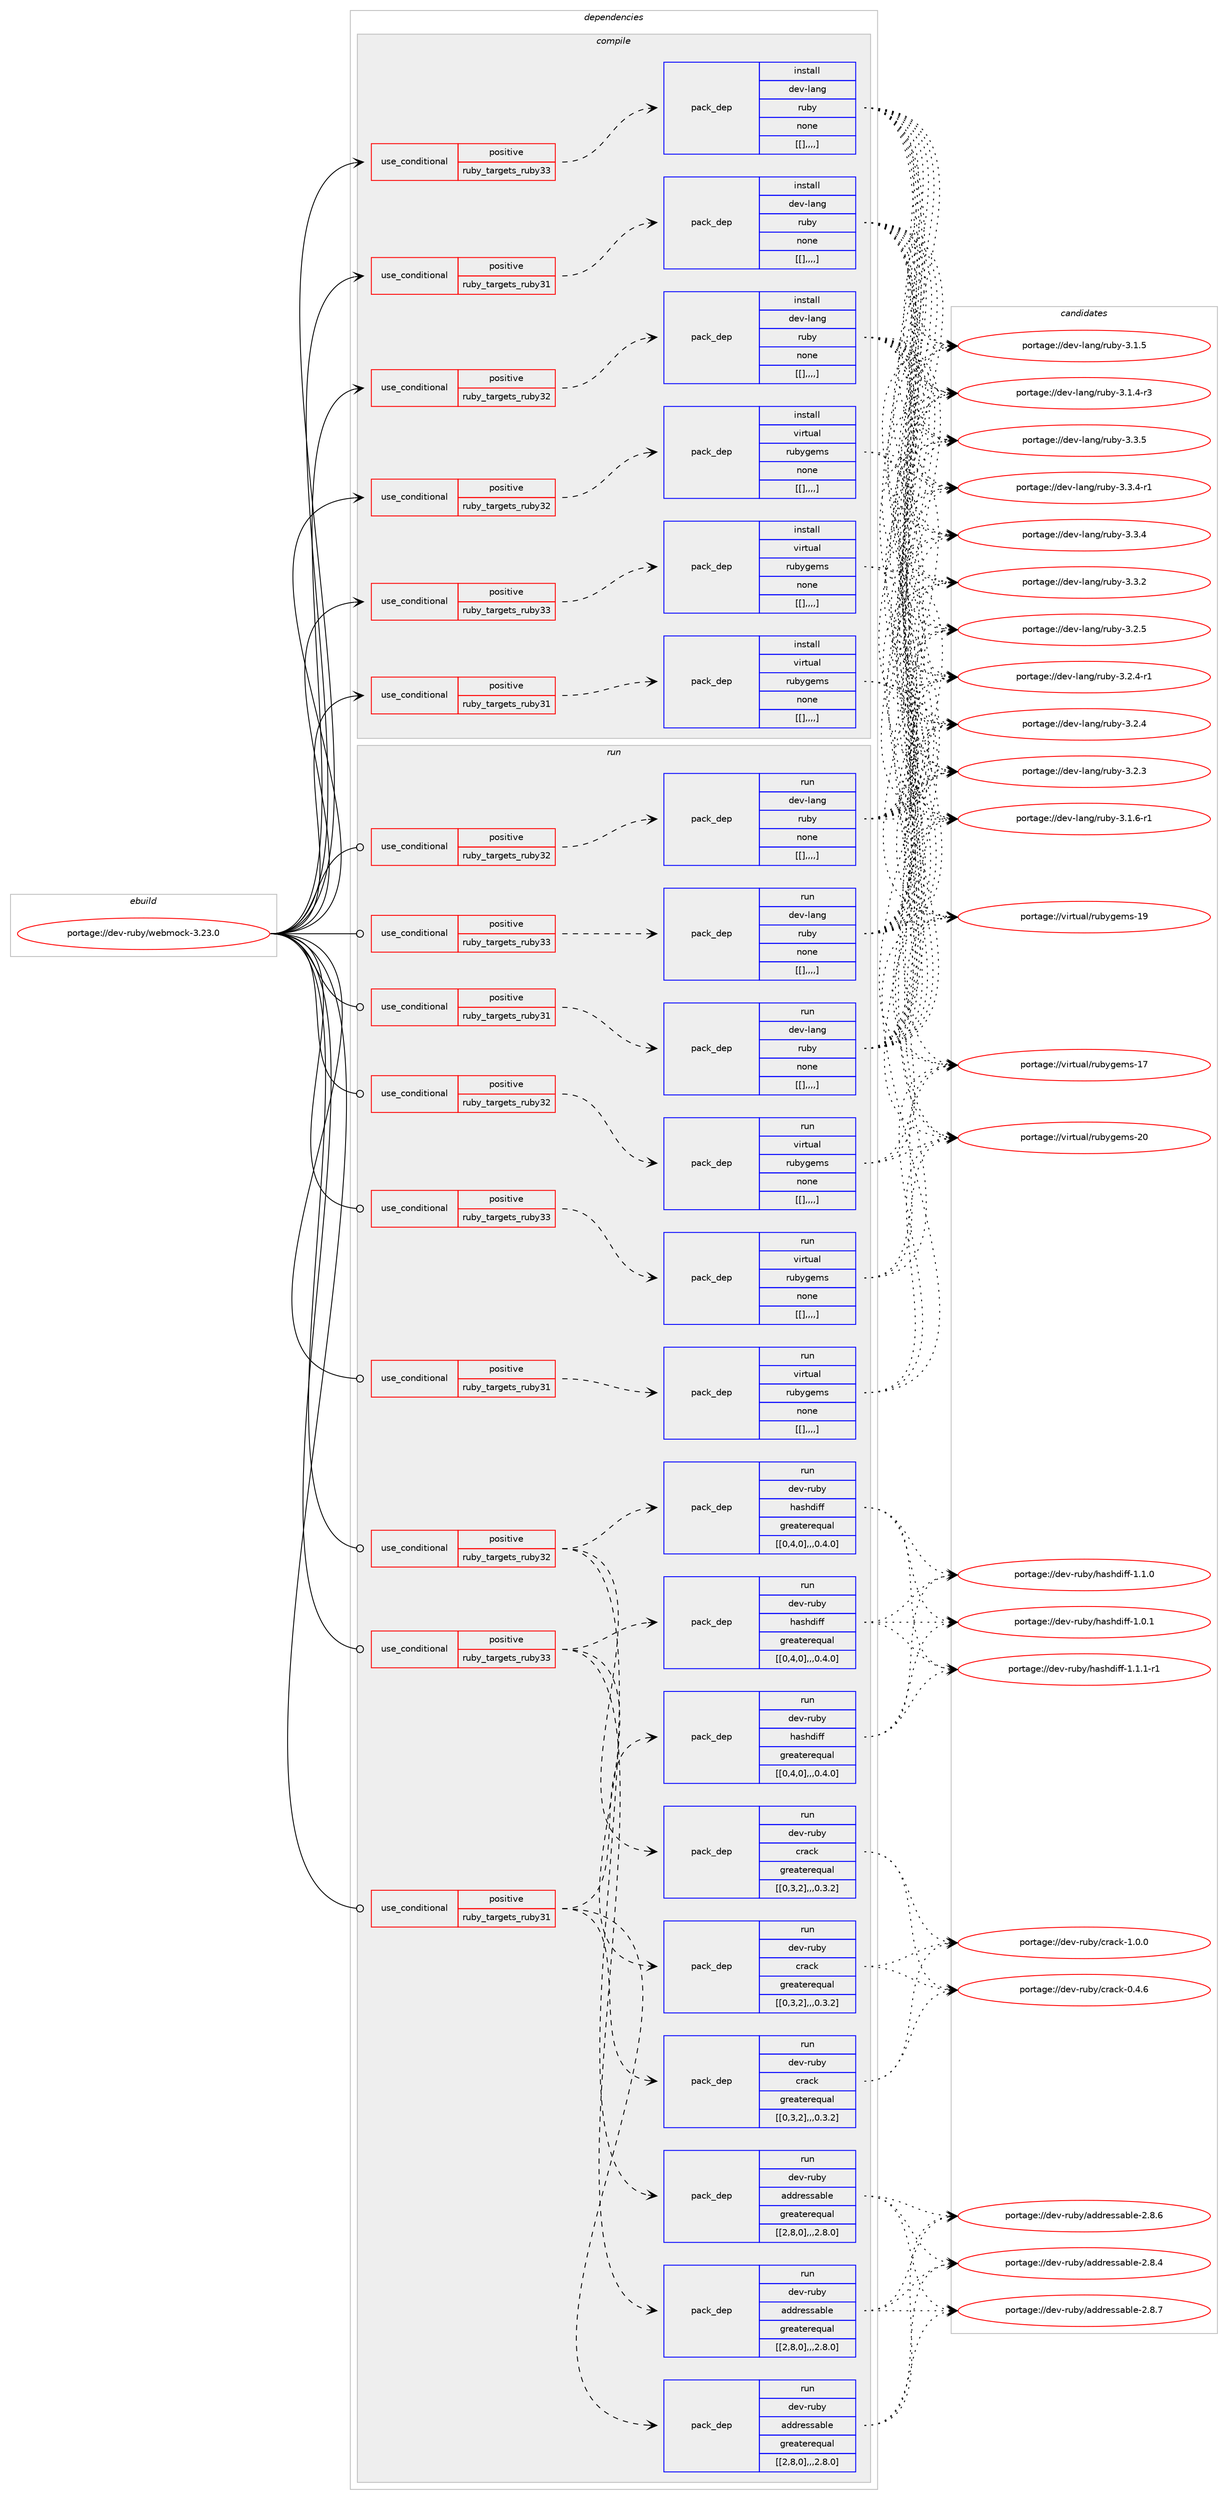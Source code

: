 digraph prolog {

# *************
# Graph options
# *************

newrank=true;
concentrate=true;
compound=true;
graph [rankdir=LR,fontname=Helvetica,fontsize=10,ranksep=1.5];#, ranksep=2.5, nodesep=0.2];
edge  [arrowhead=vee];
node  [fontname=Helvetica,fontsize=10];

# **********
# The ebuild
# **********

subgraph cluster_leftcol {
color=gray;
label=<<i>ebuild</i>>;
id [label="portage://dev-ruby/webmock-3.23.0", color=red, width=4, href="../dev-ruby/webmock-3.23.0.svg"];
}

# ****************
# The dependencies
# ****************

subgraph cluster_midcol {
color=gray;
label=<<i>dependencies</i>>;
subgraph cluster_compile {
fillcolor="#eeeeee";
style=filled;
label=<<i>compile</i>>;
subgraph cond62970 {
dependency218879 [label=<<TABLE BORDER="0" CELLBORDER="1" CELLSPACING="0" CELLPADDING="4"><TR><TD ROWSPAN="3" CELLPADDING="10">use_conditional</TD></TR><TR><TD>positive</TD></TR><TR><TD>ruby_targets_ruby31</TD></TR></TABLE>>, shape=none, color=red];
subgraph pack154426 {
dependency218961 [label=<<TABLE BORDER="0" CELLBORDER="1" CELLSPACING="0" CELLPADDING="4" WIDTH="220"><TR><TD ROWSPAN="6" CELLPADDING="30">pack_dep</TD></TR><TR><TD WIDTH="110">install</TD></TR><TR><TD>dev-lang</TD></TR><TR><TD>ruby</TD></TR><TR><TD>none</TD></TR><TR><TD>[[],,,,]</TD></TR></TABLE>>, shape=none, color=blue];
}
dependency218879:e -> dependency218961:w [weight=20,style="dashed",arrowhead="vee"];
}
id:e -> dependency218879:w [weight=20,style="solid",arrowhead="vee"];
subgraph cond63031 {
dependency219032 [label=<<TABLE BORDER="0" CELLBORDER="1" CELLSPACING="0" CELLPADDING="4"><TR><TD ROWSPAN="3" CELLPADDING="10">use_conditional</TD></TR><TR><TD>positive</TD></TR><TR><TD>ruby_targets_ruby31</TD></TR></TABLE>>, shape=none, color=red];
subgraph pack154512 {
dependency219051 [label=<<TABLE BORDER="0" CELLBORDER="1" CELLSPACING="0" CELLPADDING="4" WIDTH="220"><TR><TD ROWSPAN="6" CELLPADDING="30">pack_dep</TD></TR><TR><TD WIDTH="110">install</TD></TR><TR><TD>virtual</TD></TR><TR><TD>rubygems</TD></TR><TR><TD>none</TD></TR><TR><TD>[[],,,,]</TD></TR></TABLE>>, shape=none, color=blue];
}
dependency219032:e -> dependency219051:w [weight=20,style="dashed",arrowhead="vee"];
}
id:e -> dependency219032:w [weight=20,style="solid",arrowhead="vee"];
subgraph cond63077 {
dependency219150 [label=<<TABLE BORDER="0" CELLBORDER="1" CELLSPACING="0" CELLPADDING="4"><TR><TD ROWSPAN="3" CELLPADDING="10">use_conditional</TD></TR><TR><TD>positive</TD></TR><TR><TD>ruby_targets_ruby32</TD></TR></TABLE>>, shape=none, color=red];
subgraph pack154580 {
dependency219173 [label=<<TABLE BORDER="0" CELLBORDER="1" CELLSPACING="0" CELLPADDING="4" WIDTH="220"><TR><TD ROWSPAN="6" CELLPADDING="30">pack_dep</TD></TR><TR><TD WIDTH="110">install</TD></TR><TR><TD>dev-lang</TD></TR><TR><TD>ruby</TD></TR><TR><TD>none</TD></TR><TR><TD>[[],,,,]</TD></TR></TABLE>>, shape=none, color=blue];
}
dependency219150:e -> dependency219173:w [weight=20,style="dashed",arrowhead="vee"];
}
id:e -> dependency219150:w [weight=20,style="solid",arrowhead="vee"];
subgraph cond63116 {
dependency219176 [label=<<TABLE BORDER="0" CELLBORDER="1" CELLSPACING="0" CELLPADDING="4"><TR><TD ROWSPAN="3" CELLPADDING="10">use_conditional</TD></TR><TR><TD>positive</TD></TR><TR><TD>ruby_targets_ruby32</TD></TR></TABLE>>, shape=none, color=red];
subgraph pack154584 {
dependency219198 [label=<<TABLE BORDER="0" CELLBORDER="1" CELLSPACING="0" CELLPADDING="4" WIDTH="220"><TR><TD ROWSPAN="6" CELLPADDING="30">pack_dep</TD></TR><TR><TD WIDTH="110">install</TD></TR><TR><TD>virtual</TD></TR><TR><TD>rubygems</TD></TR><TR><TD>none</TD></TR><TR><TD>[[],,,,]</TD></TR></TABLE>>, shape=none, color=blue];
}
dependency219176:e -> dependency219198:w [weight=20,style="dashed",arrowhead="vee"];
}
id:e -> dependency219176:w [weight=20,style="solid",arrowhead="vee"];
subgraph cond63134 {
dependency219248 [label=<<TABLE BORDER="0" CELLBORDER="1" CELLSPACING="0" CELLPADDING="4"><TR><TD ROWSPAN="3" CELLPADDING="10">use_conditional</TD></TR><TR><TD>positive</TD></TR><TR><TD>ruby_targets_ruby33</TD></TR></TABLE>>, shape=none, color=red];
subgraph pack154615 {
dependency219252 [label=<<TABLE BORDER="0" CELLBORDER="1" CELLSPACING="0" CELLPADDING="4" WIDTH="220"><TR><TD ROWSPAN="6" CELLPADDING="30">pack_dep</TD></TR><TR><TD WIDTH="110">install</TD></TR><TR><TD>dev-lang</TD></TR><TR><TD>ruby</TD></TR><TR><TD>none</TD></TR><TR><TD>[[],,,,]</TD></TR></TABLE>>, shape=none, color=blue];
}
dependency219248:e -> dependency219252:w [weight=20,style="dashed",arrowhead="vee"];
}
id:e -> dependency219248:w [weight=20,style="solid",arrowhead="vee"];
subgraph cond63176 {
dependency219293 [label=<<TABLE BORDER="0" CELLBORDER="1" CELLSPACING="0" CELLPADDING="4"><TR><TD ROWSPAN="3" CELLPADDING="10">use_conditional</TD></TR><TR><TD>positive</TD></TR><TR><TD>ruby_targets_ruby33</TD></TR></TABLE>>, shape=none, color=red];
subgraph pack154638 {
dependency219354 [label=<<TABLE BORDER="0" CELLBORDER="1" CELLSPACING="0" CELLPADDING="4" WIDTH="220"><TR><TD ROWSPAN="6" CELLPADDING="30">pack_dep</TD></TR><TR><TD WIDTH="110">install</TD></TR><TR><TD>virtual</TD></TR><TR><TD>rubygems</TD></TR><TR><TD>none</TD></TR><TR><TD>[[],,,,]</TD></TR></TABLE>>, shape=none, color=blue];
}
dependency219293:e -> dependency219354:w [weight=20,style="dashed",arrowhead="vee"];
}
id:e -> dependency219293:w [weight=20,style="solid",arrowhead="vee"];
}
subgraph cluster_compileandrun {
fillcolor="#eeeeee";
style=filled;
label=<<i>compile and run</i>>;
}
subgraph cluster_run {
fillcolor="#eeeeee";
style=filled;
label=<<i>run</i>>;
subgraph cond63220 {
dependency219381 [label=<<TABLE BORDER="0" CELLBORDER="1" CELLSPACING="0" CELLPADDING="4"><TR><TD ROWSPAN="3" CELLPADDING="10">use_conditional</TD></TR><TR><TD>positive</TD></TR><TR><TD>ruby_targets_ruby31</TD></TR></TABLE>>, shape=none, color=red];
subgraph pack154775 {
dependency219556 [label=<<TABLE BORDER="0" CELLBORDER="1" CELLSPACING="0" CELLPADDING="4" WIDTH="220"><TR><TD ROWSPAN="6" CELLPADDING="30">pack_dep</TD></TR><TR><TD WIDTH="110">run</TD></TR><TR><TD>dev-lang</TD></TR><TR><TD>ruby</TD></TR><TR><TD>none</TD></TR><TR><TD>[[],,,,]</TD></TR></TABLE>>, shape=none, color=blue];
}
dependency219381:e -> dependency219556:w [weight=20,style="dashed",arrowhead="vee"];
}
id:e -> dependency219381:w [weight=20,style="solid",arrowhead="odot"];
subgraph cond63303 {
dependency219666 [label=<<TABLE BORDER="0" CELLBORDER="1" CELLSPACING="0" CELLPADDING="4"><TR><TD ROWSPAN="3" CELLPADDING="10">use_conditional</TD></TR><TR><TD>positive</TD></TR><TR><TD>ruby_targets_ruby31</TD></TR></TABLE>>, shape=none, color=red];
subgraph pack154852 {
dependency219689 [label=<<TABLE BORDER="0" CELLBORDER="1" CELLSPACING="0" CELLPADDING="4" WIDTH="220"><TR><TD ROWSPAN="6" CELLPADDING="30">pack_dep</TD></TR><TR><TD WIDTH="110">run</TD></TR><TR><TD>dev-ruby</TD></TR><TR><TD>addressable</TD></TR><TR><TD>greaterequal</TD></TR><TR><TD>[[2,8,0],,,2.8.0]</TD></TR></TABLE>>, shape=none, color=blue];
}
dependency219666:e -> dependency219689:w [weight=20,style="dashed",arrowhead="vee"];
subgraph pack154890 {
dependency219778 [label=<<TABLE BORDER="0" CELLBORDER="1" CELLSPACING="0" CELLPADDING="4" WIDTH="220"><TR><TD ROWSPAN="6" CELLPADDING="30">pack_dep</TD></TR><TR><TD WIDTH="110">run</TD></TR><TR><TD>dev-ruby</TD></TR><TR><TD>crack</TD></TR><TR><TD>greaterequal</TD></TR><TR><TD>[[0,3,2],,,0.3.2]</TD></TR></TABLE>>, shape=none, color=blue];
}
dependency219666:e -> dependency219778:w [weight=20,style="dashed",arrowhead="vee"];
subgraph pack154930 {
dependency219836 [label=<<TABLE BORDER="0" CELLBORDER="1" CELLSPACING="0" CELLPADDING="4" WIDTH="220"><TR><TD ROWSPAN="6" CELLPADDING="30">pack_dep</TD></TR><TR><TD WIDTH="110">run</TD></TR><TR><TD>dev-ruby</TD></TR><TR><TD>hashdiff</TD></TR><TR><TD>greaterequal</TD></TR><TR><TD>[[0,4,0],,,0.4.0]</TD></TR></TABLE>>, shape=none, color=blue];
}
dependency219666:e -> dependency219836:w [weight=20,style="dashed",arrowhead="vee"];
}
id:e -> dependency219666:w [weight=20,style="solid",arrowhead="odot"];
subgraph cond63424 {
dependency219838 [label=<<TABLE BORDER="0" CELLBORDER="1" CELLSPACING="0" CELLPADDING="4"><TR><TD ROWSPAN="3" CELLPADDING="10">use_conditional</TD></TR><TR><TD>positive</TD></TR><TR><TD>ruby_targets_ruby31</TD></TR></TABLE>>, shape=none, color=red];
subgraph pack154951 {
dependency219899 [label=<<TABLE BORDER="0" CELLBORDER="1" CELLSPACING="0" CELLPADDING="4" WIDTH="220"><TR><TD ROWSPAN="6" CELLPADDING="30">pack_dep</TD></TR><TR><TD WIDTH="110">run</TD></TR><TR><TD>virtual</TD></TR><TR><TD>rubygems</TD></TR><TR><TD>none</TD></TR><TR><TD>[[],,,,]</TD></TR></TABLE>>, shape=none, color=blue];
}
dependency219838:e -> dependency219899:w [weight=20,style="dashed",arrowhead="vee"];
}
id:e -> dependency219838:w [weight=20,style="solid",arrowhead="odot"];
subgraph cond63463 {
dependency219928 [label=<<TABLE BORDER="0" CELLBORDER="1" CELLSPACING="0" CELLPADDING="4"><TR><TD ROWSPAN="3" CELLPADDING="10">use_conditional</TD></TR><TR><TD>positive</TD></TR><TR><TD>ruby_targets_ruby32</TD></TR></TABLE>>, shape=none, color=red];
subgraph pack154984 {
dependency219946 [label=<<TABLE BORDER="0" CELLBORDER="1" CELLSPACING="0" CELLPADDING="4" WIDTH="220"><TR><TD ROWSPAN="6" CELLPADDING="30">pack_dep</TD></TR><TR><TD WIDTH="110">run</TD></TR><TR><TD>dev-lang</TD></TR><TR><TD>ruby</TD></TR><TR><TD>none</TD></TR><TR><TD>[[],,,,]</TD></TR></TABLE>>, shape=none, color=blue];
}
dependency219928:e -> dependency219946:w [weight=20,style="dashed",arrowhead="vee"];
}
id:e -> dependency219928:w [weight=20,style="solid",arrowhead="odot"];
subgraph cond63485 {
dependency220059 [label=<<TABLE BORDER="0" CELLBORDER="1" CELLSPACING="0" CELLPADDING="4"><TR><TD ROWSPAN="3" CELLPADDING="10">use_conditional</TD></TR><TR><TD>positive</TD></TR><TR><TD>ruby_targets_ruby32</TD></TR></TABLE>>, shape=none, color=red];
subgraph pack155058 {
dependency220078 [label=<<TABLE BORDER="0" CELLBORDER="1" CELLSPACING="0" CELLPADDING="4" WIDTH="220"><TR><TD ROWSPAN="6" CELLPADDING="30">pack_dep</TD></TR><TR><TD WIDTH="110">run</TD></TR><TR><TD>dev-ruby</TD></TR><TR><TD>addressable</TD></TR><TR><TD>greaterequal</TD></TR><TR><TD>[[2,8,0],,,2.8.0]</TD></TR></TABLE>>, shape=none, color=blue];
}
dependency220059:e -> dependency220078:w [weight=20,style="dashed",arrowhead="vee"];
subgraph pack155083 {
dependency220188 [label=<<TABLE BORDER="0" CELLBORDER="1" CELLSPACING="0" CELLPADDING="4" WIDTH="220"><TR><TD ROWSPAN="6" CELLPADDING="30">pack_dep</TD></TR><TR><TD WIDTH="110">run</TD></TR><TR><TD>dev-ruby</TD></TR><TR><TD>crack</TD></TR><TR><TD>greaterequal</TD></TR><TR><TD>[[0,3,2],,,0.3.2]</TD></TR></TABLE>>, shape=none, color=blue];
}
dependency220059:e -> dependency220188:w [weight=20,style="dashed",arrowhead="vee"];
subgraph pack155149 {
dependency220248 [label=<<TABLE BORDER="0" CELLBORDER="1" CELLSPACING="0" CELLPADDING="4" WIDTH="220"><TR><TD ROWSPAN="6" CELLPADDING="30">pack_dep</TD></TR><TR><TD WIDTH="110">run</TD></TR><TR><TD>dev-ruby</TD></TR><TR><TD>hashdiff</TD></TR><TR><TD>greaterequal</TD></TR><TR><TD>[[0,4,0],,,0.4.0]</TD></TR></TABLE>>, shape=none, color=blue];
}
dependency220059:e -> dependency220248:w [weight=20,style="dashed",arrowhead="vee"];
}
id:e -> dependency220059:w [weight=20,style="solid",arrowhead="odot"];
subgraph cond63615 {
dependency220266 [label=<<TABLE BORDER="0" CELLBORDER="1" CELLSPACING="0" CELLPADDING="4"><TR><TD ROWSPAN="3" CELLPADDING="10">use_conditional</TD></TR><TR><TD>positive</TD></TR><TR><TD>ruby_targets_ruby32</TD></TR></TABLE>>, shape=none, color=red];
subgraph pack155167 {
dependency220280 [label=<<TABLE BORDER="0" CELLBORDER="1" CELLSPACING="0" CELLPADDING="4" WIDTH="220"><TR><TD ROWSPAN="6" CELLPADDING="30">pack_dep</TD></TR><TR><TD WIDTH="110">run</TD></TR><TR><TD>virtual</TD></TR><TR><TD>rubygems</TD></TR><TR><TD>none</TD></TR><TR><TD>[[],,,,]</TD></TR></TABLE>>, shape=none, color=blue];
}
dependency220266:e -> dependency220280:w [weight=20,style="dashed",arrowhead="vee"];
}
id:e -> dependency220266:w [weight=20,style="solid",arrowhead="odot"];
subgraph cond63630 {
dependency220325 [label=<<TABLE BORDER="0" CELLBORDER="1" CELLSPACING="0" CELLPADDING="4"><TR><TD ROWSPAN="3" CELLPADDING="10">use_conditional</TD></TR><TR><TD>positive</TD></TR><TR><TD>ruby_targets_ruby33</TD></TR></TABLE>>, shape=none, color=red];
subgraph pack155244 {
dependency220399 [label=<<TABLE BORDER="0" CELLBORDER="1" CELLSPACING="0" CELLPADDING="4" WIDTH="220"><TR><TD ROWSPAN="6" CELLPADDING="30">pack_dep</TD></TR><TR><TD WIDTH="110">run</TD></TR><TR><TD>dev-lang</TD></TR><TR><TD>ruby</TD></TR><TR><TD>none</TD></TR><TR><TD>[[],,,,]</TD></TR></TABLE>>, shape=none, color=blue];
}
dependency220325:e -> dependency220399:w [weight=20,style="dashed",arrowhead="vee"];
}
id:e -> dependency220325:w [weight=20,style="solid",arrowhead="odot"];
subgraph cond63660 {
dependency220403 [label=<<TABLE BORDER="0" CELLBORDER="1" CELLSPACING="0" CELLPADDING="4"><TR><TD ROWSPAN="3" CELLPADDING="10">use_conditional</TD></TR><TR><TD>positive</TD></TR><TR><TD>ruby_targets_ruby33</TD></TR></TABLE>>, shape=none, color=red];
subgraph pack155287 {
dependency220476 [label=<<TABLE BORDER="0" CELLBORDER="1" CELLSPACING="0" CELLPADDING="4" WIDTH="220"><TR><TD ROWSPAN="6" CELLPADDING="30">pack_dep</TD></TR><TR><TD WIDTH="110">run</TD></TR><TR><TD>dev-ruby</TD></TR><TR><TD>addressable</TD></TR><TR><TD>greaterequal</TD></TR><TR><TD>[[2,8,0],,,2.8.0]</TD></TR></TABLE>>, shape=none, color=blue];
}
dependency220403:e -> dependency220476:w [weight=20,style="dashed",arrowhead="vee"];
subgraph pack155355 {
dependency220536 [label=<<TABLE BORDER="0" CELLBORDER="1" CELLSPACING="0" CELLPADDING="4" WIDTH="220"><TR><TD ROWSPAN="6" CELLPADDING="30">pack_dep</TD></TR><TR><TD WIDTH="110">run</TD></TR><TR><TD>dev-ruby</TD></TR><TR><TD>crack</TD></TR><TR><TD>greaterequal</TD></TR><TR><TD>[[0,3,2],,,0.3.2]</TD></TR></TABLE>>, shape=none, color=blue];
}
dependency220403:e -> dependency220536:w [weight=20,style="dashed",arrowhead="vee"];
subgraph pack155370 {
dependency220616 [label=<<TABLE BORDER="0" CELLBORDER="1" CELLSPACING="0" CELLPADDING="4" WIDTH="220"><TR><TD ROWSPAN="6" CELLPADDING="30">pack_dep</TD></TR><TR><TD WIDTH="110">run</TD></TR><TR><TD>dev-ruby</TD></TR><TR><TD>hashdiff</TD></TR><TR><TD>greaterequal</TD></TR><TR><TD>[[0,4,0],,,0.4.0]</TD></TR></TABLE>>, shape=none, color=blue];
}
dependency220403:e -> dependency220616:w [weight=20,style="dashed",arrowhead="vee"];
}
id:e -> dependency220403:w [weight=20,style="solid",arrowhead="odot"];
subgraph cond63716 {
dependency220637 [label=<<TABLE BORDER="0" CELLBORDER="1" CELLSPACING="0" CELLPADDING="4"><TR><TD ROWSPAN="3" CELLPADDING="10">use_conditional</TD></TR><TR><TD>positive</TD></TR><TR><TD>ruby_targets_ruby33</TD></TR></TABLE>>, shape=none, color=red];
subgraph pack155436 {
dependency220668 [label=<<TABLE BORDER="0" CELLBORDER="1" CELLSPACING="0" CELLPADDING="4" WIDTH="220"><TR><TD ROWSPAN="6" CELLPADDING="30">pack_dep</TD></TR><TR><TD WIDTH="110">run</TD></TR><TR><TD>virtual</TD></TR><TR><TD>rubygems</TD></TR><TR><TD>none</TD></TR><TR><TD>[[],,,,]</TD></TR></TABLE>>, shape=none, color=blue];
}
dependency220637:e -> dependency220668:w [weight=20,style="dashed",arrowhead="vee"];
}
id:e -> dependency220637:w [weight=20,style="solid",arrowhead="odot"];
}
}

# **************
# The candidates
# **************

subgraph cluster_choices {
rank=same;
color=gray;
label=<<i>candidates</i>>;

subgraph choice155057 {
color=black;
nodesep=1;
choice10010111845108971101034711411798121455146514653 [label="portage://dev-lang/ruby-3.3.5", color=red, width=4,href="../dev-lang/ruby-3.3.5.svg"];
choice100101118451089711010347114117981214551465146524511449 [label="portage://dev-lang/ruby-3.3.4-r1", color=red, width=4,href="../dev-lang/ruby-3.3.4-r1.svg"];
choice10010111845108971101034711411798121455146514652 [label="portage://dev-lang/ruby-3.3.4", color=red, width=4,href="../dev-lang/ruby-3.3.4.svg"];
choice10010111845108971101034711411798121455146514650 [label="portage://dev-lang/ruby-3.3.2", color=red, width=4,href="../dev-lang/ruby-3.3.2.svg"];
choice10010111845108971101034711411798121455146504653 [label="portage://dev-lang/ruby-3.2.5", color=red, width=4,href="../dev-lang/ruby-3.2.5.svg"];
choice100101118451089711010347114117981214551465046524511449 [label="portage://dev-lang/ruby-3.2.4-r1", color=red, width=4,href="../dev-lang/ruby-3.2.4-r1.svg"];
choice10010111845108971101034711411798121455146504652 [label="portage://dev-lang/ruby-3.2.4", color=red, width=4,href="../dev-lang/ruby-3.2.4.svg"];
choice10010111845108971101034711411798121455146504651 [label="portage://dev-lang/ruby-3.2.3", color=red, width=4,href="../dev-lang/ruby-3.2.3.svg"];
choice100101118451089711010347114117981214551464946544511449 [label="portage://dev-lang/ruby-3.1.6-r1", color=red, width=4,href="../dev-lang/ruby-3.1.6-r1.svg"];
choice10010111845108971101034711411798121455146494653 [label="portage://dev-lang/ruby-3.1.5", color=red, width=4,href="../dev-lang/ruby-3.1.5.svg"];
choice100101118451089711010347114117981214551464946524511451 [label="portage://dev-lang/ruby-3.1.4-r3", color=red, width=4,href="../dev-lang/ruby-3.1.4-r3.svg"];
dependency218961:e -> choice10010111845108971101034711411798121455146514653:w [style=dotted,weight="100"];
dependency218961:e -> choice100101118451089711010347114117981214551465146524511449:w [style=dotted,weight="100"];
dependency218961:e -> choice10010111845108971101034711411798121455146514652:w [style=dotted,weight="100"];
dependency218961:e -> choice10010111845108971101034711411798121455146514650:w [style=dotted,weight="100"];
dependency218961:e -> choice10010111845108971101034711411798121455146504653:w [style=dotted,weight="100"];
dependency218961:e -> choice100101118451089711010347114117981214551465046524511449:w [style=dotted,weight="100"];
dependency218961:e -> choice10010111845108971101034711411798121455146504652:w [style=dotted,weight="100"];
dependency218961:e -> choice10010111845108971101034711411798121455146504651:w [style=dotted,weight="100"];
dependency218961:e -> choice100101118451089711010347114117981214551464946544511449:w [style=dotted,weight="100"];
dependency218961:e -> choice10010111845108971101034711411798121455146494653:w [style=dotted,weight="100"];
dependency218961:e -> choice100101118451089711010347114117981214551464946524511451:w [style=dotted,weight="100"];
}
subgraph choice155066 {
color=black;
nodesep=1;
choice118105114116117971084711411798121103101109115455048 [label="portage://virtual/rubygems-20", color=red, width=4,href="../virtual/rubygems-20.svg"];
choice118105114116117971084711411798121103101109115454957 [label="portage://virtual/rubygems-19", color=red, width=4,href="../virtual/rubygems-19.svg"];
choice118105114116117971084711411798121103101109115454955 [label="portage://virtual/rubygems-17", color=red, width=4,href="../virtual/rubygems-17.svg"];
dependency219051:e -> choice118105114116117971084711411798121103101109115455048:w [style=dotted,weight="100"];
dependency219051:e -> choice118105114116117971084711411798121103101109115454957:w [style=dotted,weight="100"];
dependency219051:e -> choice118105114116117971084711411798121103101109115454955:w [style=dotted,weight="100"];
}
subgraph choice155070 {
color=black;
nodesep=1;
choice10010111845108971101034711411798121455146514653 [label="portage://dev-lang/ruby-3.3.5", color=red, width=4,href="../dev-lang/ruby-3.3.5.svg"];
choice100101118451089711010347114117981214551465146524511449 [label="portage://dev-lang/ruby-3.3.4-r1", color=red, width=4,href="../dev-lang/ruby-3.3.4-r1.svg"];
choice10010111845108971101034711411798121455146514652 [label="portage://dev-lang/ruby-3.3.4", color=red, width=4,href="../dev-lang/ruby-3.3.4.svg"];
choice10010111845108971101034711411798121455146514650 [label="portage://dev-lang/ruby-3.3.2", color=red, width=4,href="../dev-lang/ruby-3.3.2.svg"];
choice10010111845108971101034711411798121455146504653 [label="portage://dev-lang/ruby-3.2.5", color=red, width=4,href="../dev-lang/ruby-3.2.5.svg"];
choice100101118451089711010347114117981214551465046524511449 [label="portage://dev-lang/ruby-3.2.4-r1", color=red, width=4,href="../dev-lang/ruby-3.2.4-r1.svg"];
choice10010111845108971101034711411798121455146504652 [label="portage://dev-lang/ruby-3.2.4", color=red, width=4,href="../dev-lang/ruby-3.2.4.svg"];
choice10010111845108971101034711411798121455146504651 [label="portage://dev-lang/ruby-3.2.3", color=red, width=4,href="../dev-lang/ruby-3.2.3.svg"];
choice100101118451089711010347114117981214551464946544511449 [label="portage://dev-lang/ruby-3.1.6-r1", color=red, width=4,href="../dev-lang/ruby-3.1.6-r1.svg"];
choice10010111845108971101034711411798121455146494653 [label="portage://dev-lang/ruby-3.1.5", color=red, width=4,href="../dev-lang/ruby-3.1.5.svg"];
choice100101118451089711010347114117981214551464946524511451 [label="portage://dev-lang/ruby-3.1.4-r3", color=red, width=4,href="../dev-lang/ruby-3.1.4-r3.svg"];
dependency219173:e -> choice10010111845108971101034711411798121455146514653:w [style=dotted,weight="100"];
dependency219173:e -> choice100101118451089711010347114117981214551465146524511449:w [style=dotted,weight="100"];
dependency219173:e -> choice10010111845108971101034711411798121455146514652:w [style=dotted,weight="100"];
dependency219173:e -> choice10010111845108971101034711411798121455146514650:w [style=dotted,weight="100"];
dependency219173:e -> choice10010111845108971101034711411798121455146504653:w [style=dotted,weight="100"];
dependency219173:e -> choice100101118451089711010347114117981214551465046524511449:w [style=dotted,weight="100"];
dependency219173:e -> choice10010111845108971101034711411798121455146504652:w [style=dotted,weight="100"];
dependency219173:e -> choice10010111845108971101034711411798121455146504651:w [style=dotted,weight="100"];
dependency219173:e -> choice100101118451089711010347114117981214551464946544511449:w [style=dotted,weight="100"];
dependency219173:e -> choice10010111845108971101034711411798121455146494653:w [style=dotted,weight="100"];
dependency219173:e -> choice100101118451089711010347114117981214551464946524511451:w [style=dotted,weight="100"];
}
subgraph choice155096 {
color=black;
nodesep=1;
choice118105114116117971084711411798121103101109115455048 [label="portage://virtual/rubygems-20", color=red, width=4,href="../virtual/rubygems-20.svg"];
choice118105114116117971084711411798121103101109115454957 [label="portage://virtual/rubygems-19", color=red, width=4,href="../virtual/rubygems-19.svg"];
choice118105114116117971084711411798121103101109115454955 [label="portage://virtual/rubygems-17", color=red, width=4,href="../virtual/rubygems-17.svg"];
dependency219198:e -> choice118105114116117971084711411798121103101109115455048:w [style=dotted,weight="100"];
dependency219198:e -> choice118105114116117971084711411798121103101109115454957:w [style=dotted,weight="100"];
dependency219198:e -> choice118105114116117971084711411798121103101109115454955:w [style=dotted,weight="100"];
}
subgraph choice155116 {
color=black;
nodesep=1;
choice10010111845108971101034711411798121455146514653 [label="portage://dev-lang/ruby-3.3.5", color=red, width=4,href="../dev-lang/ruby-3.3.5.svg"];
choice100101118451089711010347114117981214551465146524511449 [label="portage://dev-lang/ruby-3.3.4-r1", color=red, width=4,href="../dev-lang/ruby-3.3.4-r1.svg"];
choice10010111845108971101034711411798121455146514652 [label="portage://dev-lang/ruby-3.3.4", color=red, width=4,href="../dev-lang/ruby-3.3.4.svg"];
choice10010111845108971101034711411798121455146514650 [label="portage://dev-lang/ruby-3.3.2", color=red, width=4,href="../dev-lang/ruby-3.3.2.svg"];
choice10010111845108971101034711411798121455146504653 [label="portage://dev-lang/ruby-3.2.5", color=red, width=4,href="../dev-lang/ruby-3.2.5.svg"];
choice100101118451089711010347114117981214551465046524511449 [label="portage://dev-lang/ruby-3.2.4-r1", color=red, width=4,href="../dev-lang/ruby-3.2.4-r1.svg"];
choice10010111845108971101034711411798121455146504652 [label="portage://dev-lang/ruby-3.2.4", color=red, width=4,href="../dev-lang/ruby-3.2.4.svg"];
choice10010111845108971101034711411798121455146504651 [label="portage://dev-lang/ruby-3.2.3", color=red, width=4,href="../dev-lang/ruby-3.2.3.svg"];
choice100101118451089711010347114117981214551464946544511449 [label="portage://dev-lang/ruby-3.1.6-r1", color=red, width=4,href="../dev-lang/ruby-3.1.6-r1.svg"];
choice10010111845108971101034711411798121455146494653 [label="portage://dev-lang/ruby-3.1.5", color=red, width=4,href="../dev-lang/ruby-3.1.5.svg"];
choice100101118451089711010347114117981214551464946524511451 [label="portage://dev-lang/ruby-3.1.4-r3", color=red, width=4,href="../dev-lang/ruby-3.1.4-r3.svg"];
dependency219252:e -> choice10010111845108971101034711411798121455146514653:w [style=dotted,weight="100"];
dependency219252:e -> choice100101118451089711010347114117981214551465146524511449:w [style=dotted,weight="100"];
dependency219252:e -> choice10010111845108971101034711411798121455146514652:w [style=dotted,weight="100"];
dependency219252:e -> choice10010111845108971101034711411798121455146514650:w [style=dotted,weight="100"];
dependency219252:e -> choice10010111845108971101034711411798121455146504653:w [style=dotted,weight="100"];
dependency219252:e -> choice100101118451089711010347114117981214551465046524511449:w [style=dotted,weight="100"];
dependency219252:e -> choice10010111845108971101034711411798121455146504652:w [style=dotted,weight="100"];
dependency219252:e -> choice10010111845108971101034711411798121455146504651:w [style=dotted,weight="100"];
dependency219252:e -> choice100101118451089711010347114117981214551464946544511449:w [style=dotted,weight="100"];
dependency219252:e -> choice10010111845108971101034711411798121455146494653:w [style=dotted,weight="100"];
dependency219252:e -> choice100101118451089711010347114117981214551464946524511451:w [style=dotted,weight="100"];
}
subgraph choice155136 {
color=black;
nodesep=1;
choice118105114116117971084711411798121103101109115455048 [label="portage://virtual/rubygems-20", color=red, width=4,href="../virtual/rubygems-20.svg"];
choice118105114116117971084711411798121103101109115454957 [label="portage://virtual/rubygems-19", color=red, width=4,href="../virtual/rubygems-19.svg"];
choice118105114116117971084711411798121103101109115454955 [label="portage://virtual/rubygems-17", color=red, width=4,href="../virtual/rubygems-17.svg"];
dependency219354:e -> choice118105114116117971084711411798121103101109115455048:w [style=dotted,weight="100"];
dependency219354:e -> choice118105114116117971084711411798121103101109115454957:w [style=dotted,weight="100"];
dependency219354:e -> choice118105114116117971084711411798121103101109115454955:w [style=dotted,weight="100"];
}
subgraph choice155152 {
color=black;
nodesep=1;
choice10010111845108971101034711411798121455146514653 [label="portage://dev-lang/ruby-3.3.5", color=red, width=4,href="../dev-lang/ruby-3.3.5.svg"];
choice100101118451089711010347114117981214551465146524511449 [label="portage://dev-lang/ruby-3.3.4-r1", color=red, width=4,href="../dev-lang/ruby-3.3.4-r1.svg"];
choice10010111845108971101034711411798121455146514652 [label="portage://dev-lang/ruby-3.3.4", color=red, width=4,href="../dev-lang/ruby-3.3.4.svg"];
choice10010111845108971101034711411798121455146514650 [label="portage://dev-lang/ruby-3.3.2", color=red, width=4,href="../dev-lang/ruby-3.3.2.svg"];
choice10010111845108971101034711411798121455146504653 [label="portage://dev-lang/ruby-3.2.5", color=red, width=4,href="../dev-lang/ruby-3.2.5.svg"];
choice100101118451089711010347114117981214551465046524511449 [label="portage://dev-lang/ruby-3.2.4-r1", color=red, width=4,href="../dev-lang/ruby-3.2.4-r1.svg"];
choice10010111845108971101034711411798121455146504652 [label="portage://dev-lang/ruby-3.2.4", color=red, width=4,href="../dev-lang/ruby-3.2.4.svg"];
choice10010111845108971101034711411798121455146504651 [label="portage://dev-lang/ruby-3.2.3", color=red, width=4,href="../dev-lang/ruby-3.2.3.svg"];
choice100101118451089711010347114117981214551464946544511449 [label="portage://dev-lang/ruby-3.1.6-r1", color=red, width=4,href="../dev-lang/ruby-3.1.6-r1.svg"];
choice10010111845108971101034711411798121455146494653 [label="portage://dev-lang/ruby-3.1.5", color=red, width=4,href="../dev-lang/ruby-3.1.5.svg"];
choice100101118451089711010347114117981214551464946524511451 [label="portage://dev-lang/ruby-3.1.4-r3", color=red, width=4,href="../dev-lang/ruby-3.1.4-r3.svg"];
dependency219556:e -> choice10010111845108971101034711411798121455146514653:w [style=dotted,weight="100"];
dependency219556:e -> choice100101118451089711010347114117981214551465146524511449:w [style=dotted,weight="100"];
dependency219556:e -> choice10010111845108971101034711411798121455146514652:w [style=dotted,weight="100"];
dependency219556:e -> choice10010111845108971101034711411798121455146514650:w [style=dotted,weight="100"];
dependency219556:e -> choice10010111845108971101034711411798121455146504653:w [style=dotted,weight="100"];
dependency219556:e -> choice100101118451089711010347114117981214551465046524511449:w [style=dotted,weight="100"];
dependency219556:e -> choice10010111845108971101034711411798121455146504652:w [style=dotted,weight="100"];
dependency219556:e -> choice10010111845108971101034711411798121455146504651:w [style=dotted,weight="100"];
dependency219556:e -> choice100101118451089711010347114117981214551464946544511449:w [style=dotted,weight="100"];
dependency219556:e -> choice10010111845108971101034711411798121455146494653:w [style=dotted,weight="100"];
dependency219556:e -> choice100101118451089711010347114117981214551464946524511451:w [style=dotted,weight="100"];
}
subgraph choice155162 {
color=black;
nodesep=1;
choice100101118451141179812147971001001141011151159798108101455046564655 [label="portage://dev-ruby/addressable-2.8.7", color=red, width=4,href="../dev-ruby/addressable-2.8.7.svg"];
choice100101118451141179812147971001001141011151159798108101455046564654 [label="portage://dev-ruby/addressable-2.8.6", color=red, width=4,href="../dev-ruby/addressable-2.8.6.svg"];
choice100101118451141179812147971001001141011151159798108101455046564652 [label="portage://dev-ruby/addressable-2.8.4", color=red, width=4,href="../dev-ruby/addressable-2.8.4.svg"];
dependency219689:e -> choice100101118451141179812147971001001141011151159798108101455046564655:w [style=dotted,weight="100"];
dependency219689:e -> choice100101118451141179812147971001001141011151159798108101455046564654:w [style=dotted,weight="100"];
dependency219689:e -> choice100101118451141179812147971001001141011151159798108101455046564652:w [style=dotted,weight="100"];
}
subgraph choice155165 {
color=black;
nodesep=1;
choice100101118451141179812147991149799107454946484648 [label="portage://dev-ruby/crack-1.0.0", color=red, width=4,href="../dev-ruby/crack-1.0.0.svg"];
choice100101118451141179812147991149799107454846524654 [label="portage://dev-ruby/crack-0.4.6", color=red, width=4,href="../dev-ruby/crack-0.4.6.svg"];
dependency219778:e -> choice100101118451141179812147991149799107454946484648:w [style=dotted,weight="100"];
dependency219778:e -> choice100101118451141179812147991149799107454846524654:w [style=dotted,weight="100"];
}
subgraph choice155186 {
color=black;
nodesep=1;
choice100101118451141179812147104971151041001051021024549464946494511449 [label="portage://dev-ruby/hashdiff-1.1.1-r1", color=red, width=4,href="../dev-ruby/hashdiff-1.1.1-r1.svg"];
choice10010111845114117981214710497115104100105102102454946494648 [label="portage://dev-ruby/hashdiff-1.1.0", color=red, width=4,href="../dev-ruby/hashdiff-1.1.0.svg"];
choice10010111845114117981214710497115104100105102102454946484649 [label="portage://dev-ruby/hashdiff-1.0.1", color=red, width=4,href="../dev-ruby/hashdiff-1.0.1.svg"];
dependency219836:e -> choice100101118451141179812147104971151041001051021024549464946494511449:w [style=dotted,weight="100"];
dependency219836:e -> choice10010111845114117981214710497115104100105102102454946494648:w [style=dotted,weight="100"];
dependency219836:e -> choice10010111845114117981214710497115104100105102102454946484649:w [style=dotted,weight="100"];
}
subgraph choice155211 {
color=black;
nodesep=1;
choice118105114116117971084711411798121103101109115455048 [label="portage://virtual/rubygems-20", color=red, width=4,href="../virtual/rubygems-20.svg"];
choice118105114116117971084711411798121103101109115454957 [label="portage://virtual/rubygems-19", color=red, width=4,href="../virtual/rubygems-19.svg"];
choice118105114116117971084711411798121103101109115454955 [label="portage://virtual/rubygems-17", color=red, width=4,href="../virtual/rubygems-17.svg"];
dependency219899:e -> choice118105114116117971084711411798121103101109115455048:w [style=dotted,weight="100"];
dependency219899:e -> choice118105114116117971084711411798121103101109115454957:w [style=dotted,weight="100"];
dependency219899:e -> choice118105114116117971084711411798121103101109115454955:w [style=dotted,weight="100"];
}
subgraph choice155229 {
color=black;
nodesep=1;
choice10010111845108971101034711411798121455146514653 [label="portage://dev-lang/ruby-3.3.5", color=red, width=4,href="../dev-lang/ruby-3.3.5.svg"];
choice100101118451089711010347114117981214551465146524511449 [label="portage://dev-lang/ruby-3.3.4-r1", color=red, width=4,href="../dev-lang/ruby-3.3.4-r1.svg"];
choice10010111845108971101034711411798121455146514652 [label="portage://dev-lang/ruby-3.3.4", color=red, width=4,href="../dev-lang/ruby-3.3.4.svg"];
choice10010111845108971101034711411798121455146514650 [label="portage://dev-lang/ruby-3.3.2", color=red, width=4,href="../dev-lang/ruby-3.3.2.svg"];
choice10010111845108971101034711411798121455146504653 [label="portage://dev-lang/ruby-3.2.5", color=red, width=4,href="../dev-lang/ruby-3.2.5.svg"];
choice100101118451089711010347114117981214551465046524511449 [label="portage://dev-lang/ruby-3.2.4-r1", color=red, width=4,href="../dev-lang/ruby-3.2.4-r1.svg"];
choice10010111845108971101034711411798121455146504652 [label="portage://dev-lang/ruby-3.2.4", color=red, width=4,href="../dev-lang/ruby-3.2.4.svg"];
choice10010111845108971101034711411798121455146504651 [label="portage://dev-lang/ruby-3.2.3", color=red, width=4,href="../dev-lang/ruby-3.2.3.svg"];
choice100101118451089711010347114117981214551464946544511449 [label="portage://dev-lang/ruby-3.1.6-r1", color=red, width=4,href="../dev-lang/ruby-3.1.6-r1.svg"];
choice10010111845108971101034711411798121455146494653 [label="portage://dev-lang/ruby-3.1.5", color=red, width=4,href="../dev-lang/ruby-3.1.5.svg"];
choice100101118451089711010347114117981214551464946524511451 [label="portage://dev-lang/ruby-3.1.4-r3", color=red, width=4,href="../dev-lang/ruby-3.1.4-r3.svg"];
dependency219946:e -> choice10010111845108971101034711411798121455146514653:w [style=dotted,weight="100"];
dependency219946:e -> choice100101118451089711010347114117981214551465146524511449:w [style=dotted,weight="100"];
dependency219946:e -> choice10010111845108971101034711411798121455146514652:w [style=dotted,weight="100"];
dependency219946:e -> choice10010111845108971101034711411798121455146514650:w [style=dotted,weight="100"];
dependency219946:e -> choice10010111845108971101034711411798121455146504653:w [style=dotted,weight="100"];
dependency219946:e -> choice100101118451089711010347114117981214551465046524511449:w [style=dotted,weight="100"];
dependency219946:e -> choice10010111845108971101034711411798121455146504652:w [style=dotted,weight="100"];
dependency219946:e -> choice10010111845108971101034711411798121455146504651:w [style=dotted,weight="100"];
dependency219946:e -> choice100101118451089711010347114117981214551464946544511449:w [style=dotted,weight="100"];
dependency219946:e -> choice10010111845108971101034711411798121455146494653:w [style=dotted,weight="100"];
dependency219946:e -> choice100101118451089711010347114117981214551464946524511451:w [style=dotted,weight="100"];
}
subgraph choice155244 {
color=black;
nodesep=1;
choice100101118451141179812147971001001141011151159798108101455046564655 [label="portage://dev-ruby/addressable-2.8.7", color=red, width=4,href="../dev-ruby/addressable-2.8.7.svg"];
choice100101118451141179812147971001001141011151159798108101455046564654 [label="portage://dev-ruby/addressable-2.8.6", color=red, width=4,href="../dev-ruby/addressable-2.8.6.svg"];
choice100101118451141179812147971001001141011151159798108101455046564652 [label="portage://dev-ruby/addressable-2.8.4", color=red, width=4,href="../dev-ruby/addressable-2.8.4.svg"];
dependency220078:e -> choice100101118451141179812147971001001141011151159798108101455046564655:w [style=dotted,weight="100"];
dependency220078:e -> choice100101118451141179812147971001001141011151159798108101455046564654:w [style=dotted,weight="100"];
dependency220078:e -> choice100101118451141179812147971001001141011151159798108101455046564652:w [style=dotted,weight="100"];
}
subgraph choice155267 {
color=black;
nodesep=1;
choice100101118451141179812147991149799107454946484648 [label="portage://dev-ruby/crack-1.0.0", color=red, width=4,href="../dev-ruby/crack-1.0.0.svg"];
choice100101118451141179812147991149799107454846524654 [label="portage://dev-ruby/crack-0.4.6", color=red, width=4,href="../dev-ruby/crack-0.4.6.svg"];
dependency220188:e -> choice100101118451141179812147991149799107454946484648:w [style=dotted,weight="100"];
dependency220188:e -> choice100101118451141179812147991149799107454846524654:w [style=dotted,weight="100"];
}
subgraph choice155270 {
color=black;
nodesep=1;
choice100101118451141179812147104971151041001051021024549464946494511449 [label="portage://dev-ruby/hashdiff-1.1.1-r1", color=red, width=4,href="../dev-ruby/hashdiff-1.1.1-r1.svg"];
choice10010111845114117981214710497115104100105102102454946494648 [label="portage://dev-ruby/hashdiff-1.1.0", color=red, width=4,href="../dev-ruby/hashdiff-1.1.0.svg"];
choice10010111845114117981214710497115104100105102102454946484649 [label="portage://dev-ruby/hashdiff-1.0.1", color=red, width=4,href="../dev-ruby/hashdiff-1.0.1.svg"];
dependency220248:e -> choice100101118451141179812147104971151041001051021024549464946494511449:w [style=dotted,weight="100"];
dependency220248:e -> choice10010111845114117981214710497115104100105102102454946494648:w [style=dotted,weight="100"];
dependency220248:e -> choice10010111845114117981214710497115104100105102102454946484649:w [style=dotted,weight="100"];
}
subgraph choice155311 {
color=black;
nodesep=1;
choice118105114116117971084711411798121103101109115455048 [label="portage://virtual/rubygems-20", color=red, width=4,href="../virtual/rubygems-20.svg"];
choice118105114116117971084711411798121103101109115454957 [label="portage://virtual/rubygems-19", color=red, width=4,href="../virtual/rubygems-19.svg"];
choice118105114116117971084711411798121103101109115454955 [label="portage://virtual/rubygems-17", color=red, width=4,href="../virtual/rubygems-17.svg"];
dependency220280:e -> choice118105114116117971084711411798121103101109115455048:w [style=dotted,weight="100"];
dependency220280:e -> choice118105114116117971084711411798121103101109115454957:w [style=dotted,weight="100"];
dependency220280:e -> choice118105114116117971084711411798121103101109115454955:w [style=dotted,weight="100"];
}
subgraph choice155333 {
color=black;
nodesep=1;
choice10010111845108971101034711411798121455146514653 [label="portage://dev-lang/ruby-3.3.5", color=red, width=4,href="../dev-lang/ruby-3.3.5.svg"];
choice100101118451089711010347114117981214551465146524511449 [label="portage://dev-lang/ruby-3.3.4-r1", color=red, width=4,href="../dev-lang/ruby-3.3.4-r1.svg"];
choice10010111845108971101034711411798121455146514652 [label="portage://dev-lang/ruby-3.3.4", color=red, width=4,href="../dev-lang/ruby-3.3.4.svg"];
choice10010111845108971101034711411798121455146514650 [label="portage://dev-lang/ruby-3.3.2", color=red, width=4,href="../dev-lang/ruby-3.3.2.svg"];
choice10010111845108971101034711411798121455146504653 [label="portage://dev-lang/ruby-3.2.5", color=red, width=4,href="../dev-lang/ruby-3.2.5.svg"];
choice100101118451089711010347114117981214551465046524511449 [label="portage://dev-lang/ruby-3.2.4-r1", color=red, width=4,href="../dev-lang/ruby-3.2.4-r1.svg"];
choice10010111845108971101034711411798121455146504652 [label="portage://dev-lang/ruby-3.2.4", color=red, width=4,href="../dev-lang/ruby-3.2.4.svg"];
choice10010111845108971101034711411798121455146504651 [label="portage://dev-lang/ruby-3.2.3", color=red, width=4,href="../dev-lang/ruby-3.2.3.svg"];
choice100101118451089711010347114117981214551464946544511449 [label="portage://dev-lang/ruby-3.1.6-r1", color=red, width=4,href="../dev-lang/ruby-3.1.6-r1.svg"];
choice10010111845108971101034711411798121455146494653 [label="portage://dev-lang/ruby-3.1.5", color=red, width=4,href="../dev-lang/ruby-3.1.5.svg"];
choice100101118451089711010347114117981214551464946524511451 [label="portage://dev-lang/ruby-3.1.4-r3", color=red, width=4,href="../dev-lang/ruby-3.1.4-r3.svg"];
dependency220399:e -> choice10010111845108971101034711411798121455146514653:w [style=dotted,weight="100"];
dependency220399:e -> choice100101118451089711010347114117981214551465146524511449:w [style=dotted,weight="100"];
dependency220399:e -> choice10010111845108971101034711411798121455146514652:w [style=dotted,weight="100"];
dependency220399:e -> choice10010111845108971101034711411798121455146514650:w [style=dotted,weight="100"];
dependency220399:e -> choice10010111845108971101034711411798121455146504653:w [style=dotted,weight="100"];
dependency220399:e -> choice100101118451089711010347114117981214551465046524511449:w [style=dotted,weight="100"];
dependency220399:e -> choice10010111845108971101034711411798121455146504652:w [style=dotted,weight="100"];
dependency220399:e -> choice10010111845108971101034711411798121455146504651:w [style=dotted,weight="100"];
dependency220399:e -> choice100101118451089711010347114117981214551464946544511449:w [style=dotted,weight="100"];
dependency220399:e -> choice10010111845108971101034711411798121455146494653:w [style=dotted,weight="100"];
dependency220399:e -> choice100101118451089711010347114117981214551464946524511451:w [style=dotted,weight="100"];
}
subgraph choice155360 {
color=black;
nodesep=1;
choice100101118451141179812147971001001141011151159798108101455046564655 [label="portage://dev-ruby/addressable-2.8.7", color=red, width=4,href="../dev-ruby/addressable-2.8.7.svg"];
choice100101118451141179812147971001001141011151159798108101455046564654 [label="portage://dev-ruby/addressable-2.8.6", color=red, width=4,href="../dev-ruby/addressable-2.8.6.svg"];
choice100101118451141179812147971001001141011151159798108101455046564652 [label="portage://dev-ruby/addressable-2.8.4", color=red, width=4,href="../dev-ruby/addressable-2.8.4.svg"];
dependency220476:e -> choice100101118451141179812147971001001141011151159798108101455046564655:w [style=dotted,weight="100"];
dependency220476:e -> choice100101118451141179812147971001001141011151159798108101455046564654:w [style=dotted,weight="100"];
dependency220476:e -> choice100101118451141179812147971001001141011151159798108101455046564652:w [style=dotted,weight="100"];
}
subgraph choice155384 {
color=black;
nodesep=1;
choice100101118451141179812147991149799107454946484648 [label="portage://dev-ruby/crack-1.0.0", color=red, width=4,href="../dev-ruby/crack-1.0.0.svg"];
choice100101118451141179812147991149799107454846524654 [label="portage://dev-ruby/crack-0.4.6", color=red, width=4,href="../dev-ruby/crack-0.4.6.svg"];
dependency220536:e -> choice100101118451141179812147991149799107454946484648:w [style=dotted,weight="100"];
dependency220536:e -> choice100101118451141179812147991149799107454846524654:w [style=dotted,weight="100"];
}
subgraph choice155392 {
color=black;
nodesep=1;
choice100101118451141179812147104971151041001051021024549464946494511449 [label="portage://dev-ruby/hashdiff-1.1.1-r1", color=red, width=4,href="../dev-ruby/hashdiff-1.1.1-r1.svg"];
choice10010111845114117981214710497115104100105102102454946494648 [label="portage://dev-ruby/hashdiff-1.1.0", color=red, width=4,href="../dev-ruby/hashdiff-1.1.0.svg"];
choice10010111845114117981214710497115104100105102102454946484649 [label="portage://dev-ruby/hashdiff-1.0.1", color=red, width=4,href="../dev-ruby/hashdiff-1.0.1.svg"];
dependency220616:e -> choice100101118451141179812147104971151041001051021024549464946494511449:w [style=dotted,weight="100"];
dependency220616:e -> choice10010111845114117981214710497115104100105102102454946494648:w [style=dotted,weight="100"];
dependency220616:e -> choice10010111845114117981214710497115104100105102102454946484649:w [style=dotted,weight="100"];
}
subgraph choice155452 {
color=black;
nodesep=1;
choice118105114116117971084711411798121103101109115455048 [label="portage://virtual/rubygems-20", color=red, width=4,href="../virtual/rubygems-20.svg"];
choice118105114116117971084711411798121103101109115454957 [label="portage://virtual/rubygems-19", color=red, width=4,href="../virtual/rubygems-19.svg"];
choice118105114116117971084711411798121103101109115454955 [label="portage://virtual/rubygems-17", color=red, width=4,href="../virtual/rubygems-17.svg"];
dependency220668:e -> choice118105114116117971084711411798121103101109115455048:w [style=dotted,weight="100"];
dependency220668:e -> choice118105114116117971084711411798121103101109115454957:w [style=dotted,weight="100"];
dependency220668:e -> choice118105114116117971084711411798121103101109115454955:w [style=dotted,weight="100"];
}
}

}
